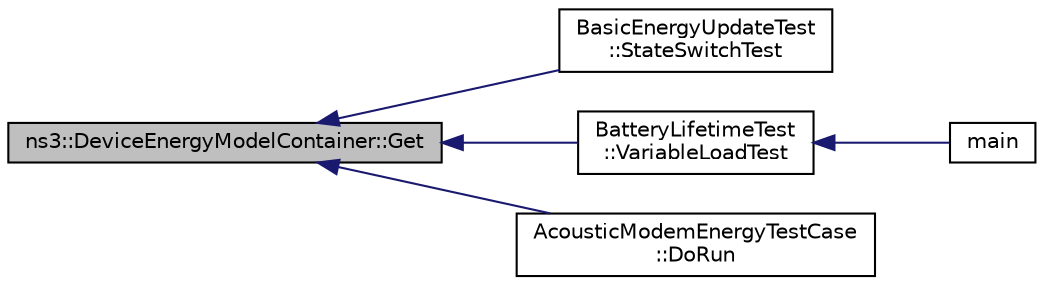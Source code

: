 digraph "ns3::DeviceEnergyModelContainer::Get"
{
  edge [fontname="Helvetica",fontsize="10",labelfontname="Helvetica",labelfontsize="10"];
  node [fontname="Helvetica",fontsize="10",shape=record];
  rankdir="LR";
  Node1 [label="ns3::DeviceEnergyModelContainer::Get",height=0.2,width=0.4,color="black", fillcolor="grey75", style="filled", fontcolor="black"];
  Node1 -> Node2 [dir="back",color="midnightblue",fontsize="10",style="solid"];
  Node2 [label="BasicEnergyUpdateTest\l::StateSwitchTest",height=0.2,width=0.4,color="black", fillcolor="white", style="filled",URL="$d5/de0/classBasicEnergyUpdateTest.html#aebdf7df054db21ed34826ccdf208f6a6"];
  Node1 -> Node3 [dir="back",color="midnightblue",fontsize="10",style="solid"];
  Node3 [label="BatteryLifetimeTest\l::VariableLoadTest",height=0.2,width=0.4,color="black", fillcolor="white", style="filled",URL="$dd/d15/classBatteryLifetimeTest.html#aa6d0fb55387831f97d9834c47abfd669"];
  Node3 -> Node4 [dir="back",color="midnightblue",fontsize="10",style="solid"];
  Node4 [label="main",height=0.2,width=0.4,color="black", fillcolor="white", style="filled",URL="$d2/d24/rv-battery-model-test_8cc.html#a3c04138a5bfe5d72780bb7e82a18e627"];
  Node1 -> Node5 [dir="back",color="midnightblue",fontsize="10",style="solid"];
  Node5 [label="AcousticModemEnergyTestCase\l::DoRun",height=0.2,width=0.4,color="black", fillcolor="white", style="filled",URL="$de/ddd/classAcousticModemEnergyTestCase.html#a80af809d98008abfde814665ff5a3257",tooltip="Implementation to actually run this TestCase. "];
}
